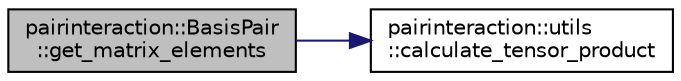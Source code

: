 digraph "pairinteraction::BasisPair::get_matrix_elements"
{
 // INTERACTIVE_SVG=YES
 // LATEX_PDF_SIZE
  bgcolor="transparent";
  edge [fontname="Helvetica",fontsize="10",labelfontname="Helvetica",labelfontsize="10"];
  node [fontname="Helvetica",fontsize="10",shape=record];
  rankdir="LR";
  Node1 [label="pairinteraction::BasisPair\l::get_matrix_elements",height=0.2,width=0.4,color="black", fillcolor="grey75", style="filled", fontcolor="black",tooltip=" "];
  Node1 -> Node2 [color="midnightblue",fontsize="10",style="solid",fontname="Helvetica"];
  Node2 [label="pairinteraction::utils\l::calculate_tensor_product",height=0.2,width=0.4,color="black",URL="$namespacepairinteraction_1_1utils.html#a2cbf45664b2ebb728b866a6615aef253",tooltip=" "];
}
